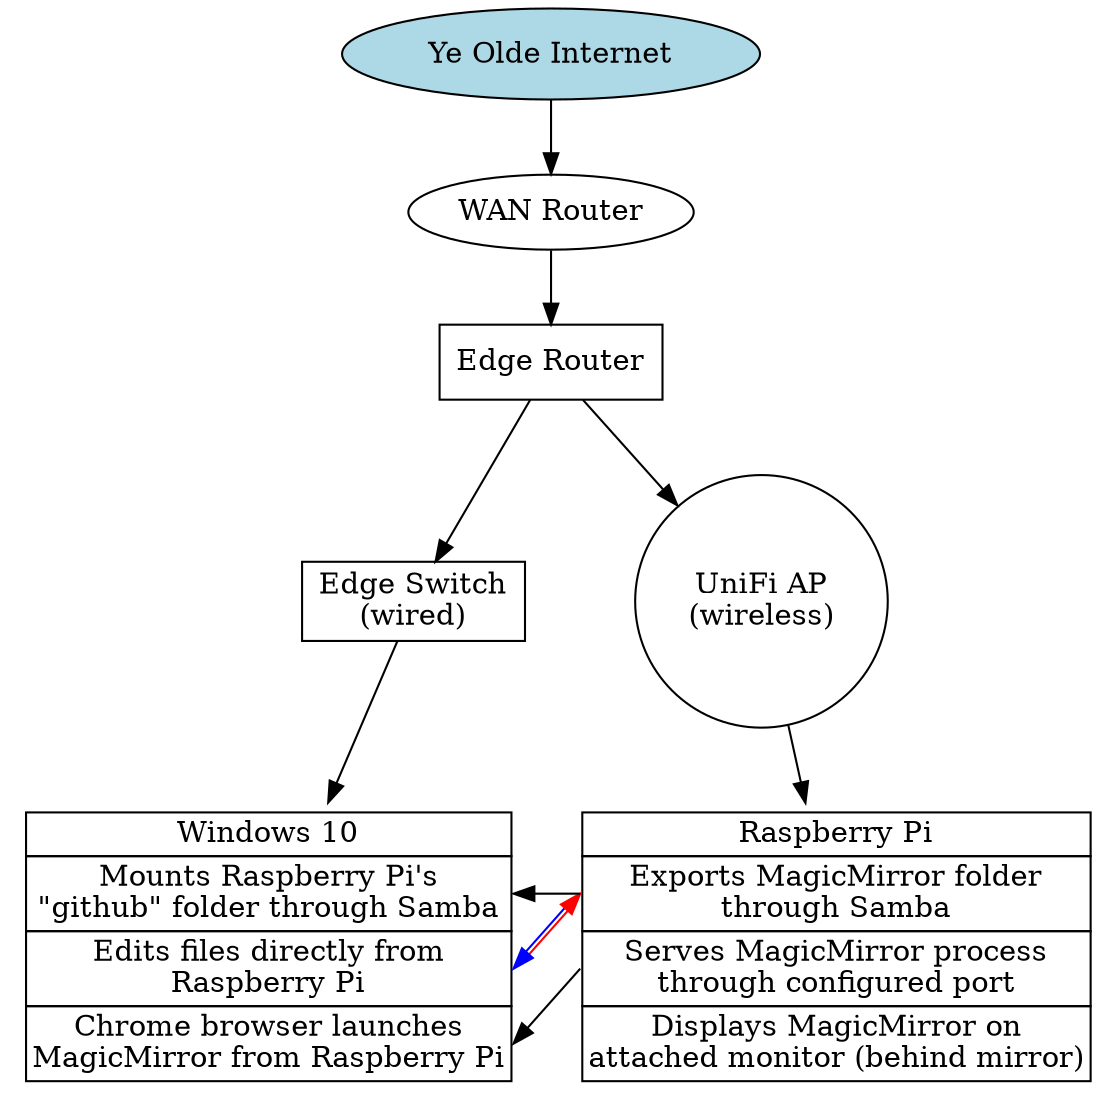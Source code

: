 digraph home_network {
	rankdir=TB;
	node[shape=record];
	fontname="Arial";
	splines="line";

	internet [
		shape=ellipse;
		style=filled;
		fillcolor=lightblue;
		label=<<table border="0">
					<tr><td port="port1">Ye Olde Internet</td></tr>
				</table>>
	]

	publicrouter [label="WAN Router", shape=ellipse];
	edgerouter [label="Edge Router", shape=rect];
	edgeswitch [label="Edge Switch\n(wired)", shape=rect];
	unifiap [label="UniFi AP\n(wireless)", shape=circle];

	win10 [
		shape=none;
		label=<<table border="0" cellspacing="0">
					<tr><td port="port1" border="1">Windows 10</td></tr>
					<tr><td port="port2" border="1">Mounts Raspberry Pi's<br />
																"github" folder through Samba</td></tr>
					<tr><td port="port3" border="1">Edits files directly from<br />
																Raspberry Pi</td></tr>
					<tr><td port="port4" border="1">Chrome browser launches<br />
																MagicMirror from Raspberry Pi</td></tr>
				</table>>
	];

	raspberrypi [
		shape=none;
		label=<<table border="0" cellspacing="0">
					<tr><td port="port1" border="1">Raspberry Pi</td></tr>
					<tr><td port="port2" border="1">Exports MagicMirror folder<br />
																through Samba</td></tr>
					<tr><td port="port3" border="1">Serves MagicMirror process<br />
																through configured port</td></tr>
					<tr><td port="port4" border="1">Displays MagicMirror on<br />
																attached monitor (behind mirror)</td></tr>
				</table>>
	];

	{rank=same; edgeswitch unifiap}
	{rank=same; win10 raspberrypi}

	raspberrypi:port2 -> win10:port2;
	win10:port3 -> raspberrypi:port2 [dir=both color="red:blue" arrowTyle="normal"];
	raspberrypi:port3 -> win10:port4;

	internet -> publicrouter -> edgerouter;
	edgerouter -> edgeswitch;
	edgerouter -> unifiap;
	edgeswitch -> win10;
	unifiap -> raspberrypi;
}